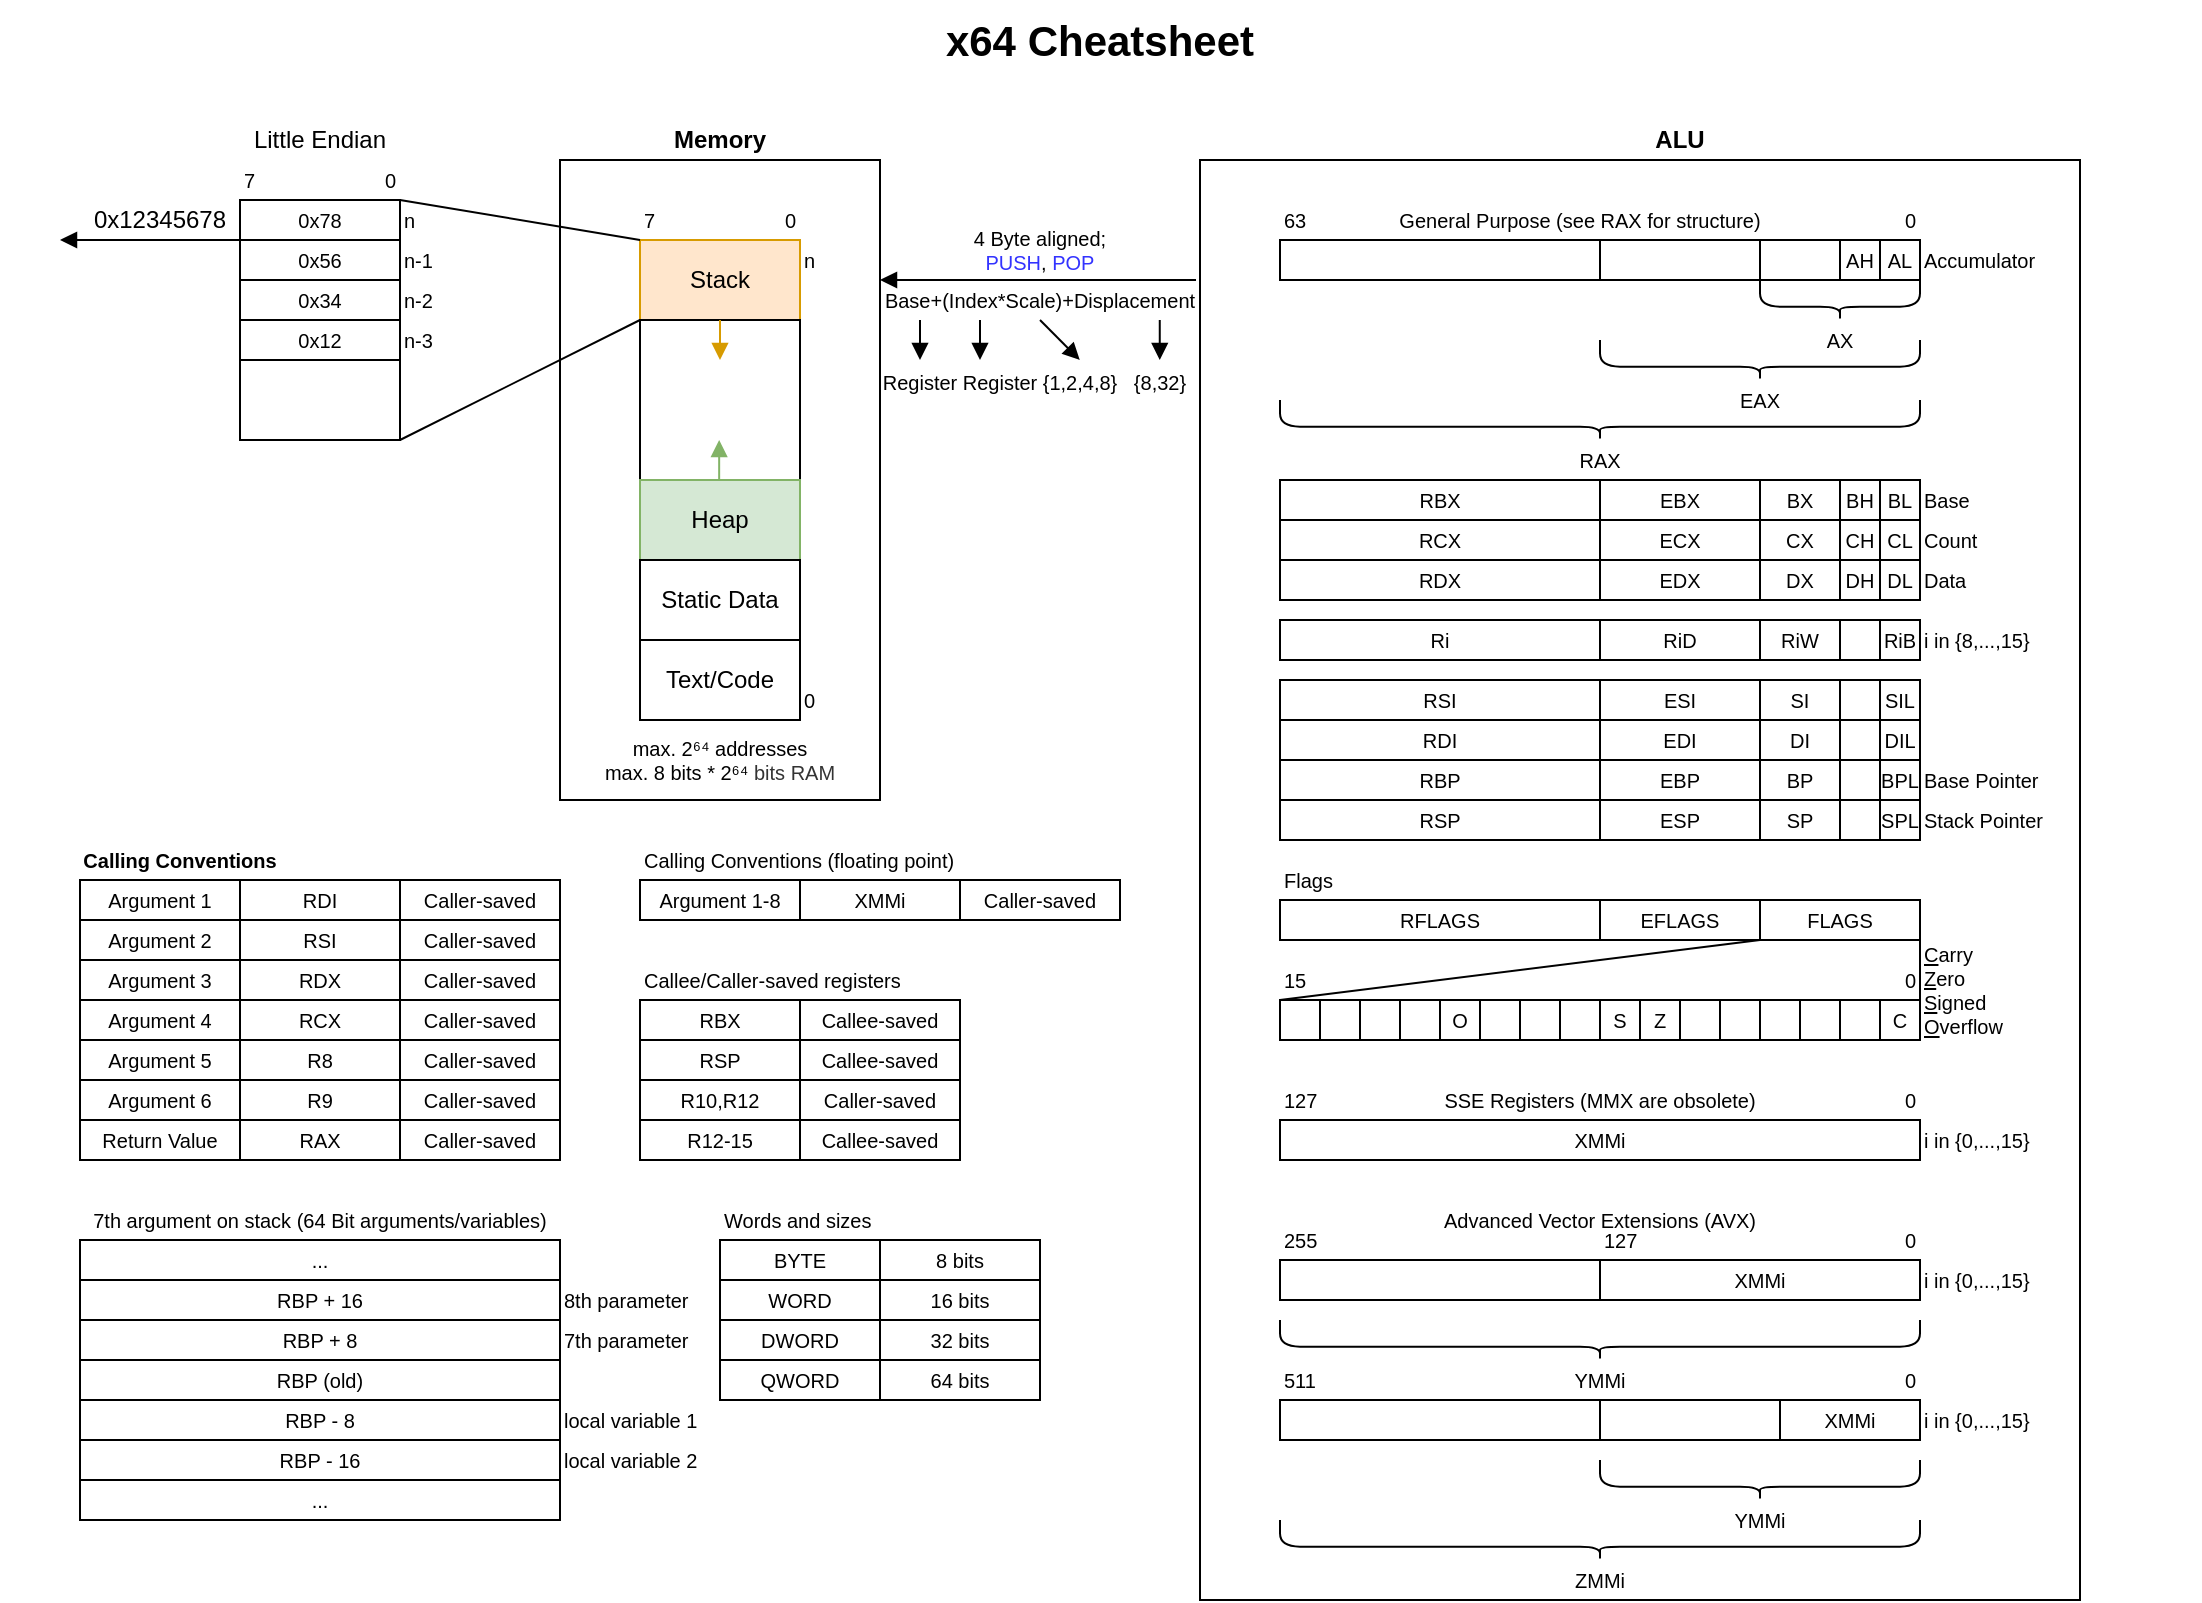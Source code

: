 <mxfile version="13.6.2" type="device"><diagram id="L7l8obHha0XomcwsgLsj" name="Page-1"><mxGraphModel dx="1350" dy="816" grid="1" gridSize="10" guides="1" tooltips="1" connect="1" arrows="1" fold="1" page="1" pageScale="1" pageWidth="1100" pageHeight="850" math="0" shadow="0"><root><mxCell id="0"/><mxCell id="1" parent="0"/><mxCell id="zMJIa8qt8QKHRDl67HnO-2" value="&lt;b&gt;Memory&lt;/b&gt;" style="text;html=1;strokeColor=none;fillColor=none;align=center;verticalAlign=middle;whiteSpace=wrap;rounded=0;" parent="1" vertex="1"><mxGeometry x="280" y="60" width="160" height="20" as="geometry"/></mxCell><mxCell id="zMJIa8qt8QKHRDl67HnO-3" value="" style="rounded=0;whiteSpace=wrap;html=1;" parent="1" vertex="1"><mxGeometry x="280" y="80" width="160" height="320" as="geometry"/></mxCell><mxCell id="zMJIa8qt8QKHRDl67HnO-4" value="Stack" style="rounded=0;whiteSpace=wrap;html=1;fillColor=#ffe6cc;strokeColor=#d79b00;" parent="1" vertex="1"><mxGeometry x="320" y="120" width="80" height="40" as="geometry"/></mxCell><mxCell id="zMJIa8qt8QKHRDl67HnO-6" value="" style="rounded=0;whiteSpace=wrap;html=1;fillColor=none;" parent="1" vertex="1"><mxGeometry x="320" y="160" width="80" height="80" as="geometry"/></mxCell><mxCell id="zMJIa8qt8QKHRDl67HnO-7" value="Heap" style="rounded=0;whiteSpace=wrap;html=1;fillColor=#d5e8d4;strokeColor=#82b366;" parent="1" vertex="1"><mxGeometry x="320" y="240" width="80" height="40" as="geometry"/></mxCell><mxCell id="zMJIa8qt8QKHRDl67HnO-8" value="" style="endArrow=block;html=1;endFill=1;fillColor=#d5e8d4;strokeColor=#82b366;" parent="1" edge="1"><mxGeometry width="50" height="50" relative="1" as="geometry"><mxPoint x="359.58" y="240" as="sourcePoint"/><mxPoint x="359.58" y="220" as="targetPoint"/></mxGeometry></mxCell><mxCell id="zMJIa8qt8QKHRDl67HnO-10" value="" style="endArrow=block;html=1;endFill=1;fillColor=#ffe6cc;strokeColor=#d79b00;" parent="1" edge="1"><mxGeometry width="50" height="50" relative="1" as="geometry"><mxPoint x="360.0" y="160" as="sourcePoint"/><mxPoint x="360.0" y="180" as="targetPoint"/></mxGeometry></mxCell><mxCell id="zMJIa8qt8QKHRDl67HnO-11" value="0" style="text;html=1;strokeColor=none;fillColor=none;align=left;verticalAlign=middle;whiteSpace=wrap;rounded=0;fontSize=10;" parent="1" vertex="1"><mxGeometry x="400" y="340" width="40" height="20" as="geometry"/></mxCell><mxCell id="zMJIa8qt8QKHRDl67HnO-12" value="n" style="text;html=1;strokeColor=none;fillColor=none;align=left;verticalAlign=middle;whiteSpace=wrap;rounded=0;fontSize=10;horizontal=1;" parent="1" vertex="1"><mxGeometry x="400" y="120" width="40" height="20" as="geometry"/></mxCell><mxCell id="zMJIa8qt8QKHRDl67HnO-14" value="0" style="text;html=1;strokeColor=none;fillColor=none;align=right;verticalAlign=middle;whiteSpace=wrap;rounded=0;fontSize=10;" parent="1" vertex="1"><mxGeometry x="360" y="100" width="40" height="20" as="geometry"/></mxCell><mxCell id="zMJIa8qt8QKHRDl67HnO-15" value="7" style="text;html=1;strokeColor=none;fillColor=none;align=left;verticalAlign=middle;whiteSpace=wrap;rounded=0;fontSize=10;" parent="1" vertex="1"><mxGeometry x="320" y="100" width="40" height="20" as="geometry"/></mxCell><mxCell id="zMJIa8qt8QKHRDl67HnO-16" value="Static Data" style="rounded=0;whiteSpace=wrap;html=1;" parent="1" vertex="1"><mxGeometry x="320" y="280" width="80" height="40" as="geometry"/></mxCell><mxCell id="zMJIa8qt8QKHRDl67HnO-17" value="Text/Code" style="rounded=0;whiteSpace=wrap;html=1;" parent="1" vertex="1"><mxGeometry x="320" y="320" width="80" height="40" as="geometry"/></mxCell><mxCell id="zMJIa8qt8QKHRDl67HnO-18" value="&lt;font style=&quot;font-size: 10px&quot;&gt;max. 2⁶⁴ addresses&lt;br&gt;max. 8 bits * 2⁶⁴&amp;nbsp;&lt;font color=&quot;#333333&quot; style=&quot;font-size: 10px&quot;&gt;&lt;span style=&quot;background-color: rgb(255 , 255 , 255)&quot;&gt;bits RAM&lt;/span&gt;&lt;/font&gt;&lt;/font&gt;" style="text;html=1;strokeColor=none;fillColor=none;align=center;verticalAlign=middle;whiteSpace=wrap;rounded=0;fontSize=10;" parent="1" vertex="1"><mxGeometry x="280" y="360" width="160" height="40" as="geometry"/></mxCell><mxCell id="zMJIa8qt8QKHRDl67HnO-19" value="" style="rounded=0;whiteSpace=wrap;html=1;fillColor=none;fontSize=10;align=left;" parent="1" vertex="1"><mxGeometry x="120" y="100" width="80" height="120" as="geometry"/></mxCell><mxCell id="zMJIa8qt8QKHRDl67HnO-22" value="0x78" style="rounded=0;whiteSpace=wrap;html=1;fillColor=none;fontSize=10;align=center;" parent="1" vertex="1"><mxGeometry x="120" y="100" width="80" height="20" as="geometry"/></mxCell><mxCell id="zMJIa8qt8QKHRDl67HnO-29" style="edgeStyle=orthogonalEdgeStyle;rounded=0;orthogonalLoop=1;jettySize=auto;html=1;exitX=0;exitY=0;exitDx=0;exitDy=0;endArrow=block;endFill=1;fontSize=10;" parent="1" source="zMJIa8qt8QKHRDl67HnO-23" edge="1"><mxGeometry relative="1" as="geometry"><mxPoint x="30" y="120" as="targetPoint"/><Array as="points"><mxPoint x="100" y="120"/><mxPoint x="100" y="120"/></Array></mxGeometry></mxCell><mxCell id="zMJIa8qt8QKHRDl67HnO-23" value="0x56" style="rounded=0;whiteSpace=wrap;html=1;fillColor=none;fontSize=10;align=center;" parent="1" vertex="1"><mxGeometry x="120" y="120" width="80" height="20" as="geometry"/></mxCell><mxCell id="zMJIa8qt8QKHRDl67HnO-24" value="0x34" style="rounded=0;whiteSpace=wrap;html=1;fillColor=none;fontSize=10;align=center;" parent="1" vertex="1"><mxGeometry x="120" y="140" width="80" height="20" as="geometry"/></mxCell><mxCell id="zMJIa8qt8QKHRDl67HnO-25" value="0x12" style="rounded=0;whiteSpace=wrap;html=1;fillColor=none;fontSize=10;align=center;" parent="1" vertex="1"><mxGeometry x="120" y="160" width="80" height="20" as="geometry"/></mxCell><mxCell id="zMJIa8qt8QKHRDl67HnO-26" value="7" style="text;html=1;strokeColor=none;fillColor=none;align=left;verticalAlign=middle;whiteSpace=wrap;rounded=0;fontSize=10;" parent="1" vertex="1"><mxGeometry x="120" y="80" width="40" height="20" as="geometry"/></mxCell><mxCell id="zMJIa8qt8QKHRDl67HnO-27" value="0" style="text;html=1;strokeColor=none;fillColor=none;align=right;verticalAlign=middle;whiteSpace=wrap;rounded=0;fontSize=10;" parent="1" vertex="1"><mxGeometry x="160" y="80" width="40" height="20" as="geometry"/></mxCell><mxCell id="zMJIa8qt8QKHRDl67HnO-28" value="Little Endian" style="text;html=1;strokeColor=none;fillColor=none;align=center;verticalAlign=middle;whiteSpace=wrap;rounded=0;" parent="1" vertex="1"><mxGeometry x="120" y="60" width="80" height="20" as="geometry"/></mxCell><mxCell id="zMJIa8qt8QKHRDl67HnO-30" value="0x12345678" style="text;html=1;strokeColor=none;fillColor=none;align=center;verticalAlign=middle;whiteSpace=wrap;rounded=0;" parent="1" vertex="1"><mxGeometry x="40" y="100" width="80" height="20" as="geometry"/></mxCell><mxCell id="zMJIa8qt8QKHRDl67HnO-32" value="" style="endArrow=none;html=1;fontSize=10;exitX=1;exitY=1;exitDx=0;exitDy=0;entryX=0;entryY=0;entryDx=0;entryDy=0;" parent="1" source="zMJIa8qt8QKHRDl67HnO-19" target="zMJIa8qt8QKHRDl67HnO-6" edge="1"><mxGeometry width="50" height="50" relative="1" as="geometry"><mxPoint x="230" y="230" as="sourcePoint"/><mxPoint x="280" y="180" as="targetPoint"/></mxGeometry></mxCell><mxCell id="zMJIa8qt8QKHRDl67HnO-33" value="" style="endArrow=none;html=1;fontSize=10;entryX=0;entryY=0;entryDx=0;entryDy=0;exitX=1;exitY=1;exitDx=0;exitDy=0;" parent="1" source="zMJIa8qt8QKHRDl67HnO-27" target="zMJIa8qt8QKHRDl67HnO-4" edge="1"><mxGeometry width="50" height="50" relative="1" as="geometry"><mxPoint x="230" y="230" as="sourcePoint"/><mxPoint x="280" y="180" as="targetPoint"/></mxGeometry></mxCell><mxCell id="zMJIa8qt8QKHRDl67HnO-34" value="n" style="text;html=1;strokeColor=none;fillColor=none;align=left;verticalAlign=middle;whiteSpace=wrap;rounded=0;fontSize=10;horizontal=1;" parent="1" vertex="1"><mxGeometry x="200" y="100" width="40" height="20" as="geometry"/></mxCell><mxCell id="zMJIa8qt8QKHRDl67HnO-35" value="n-1" style="text;html=1;strokeColor=none;fillColor=none;align=left;verticalAlign=middle;whiteSpace=wrap;rounded=0;fontSize=10;horizontal=1;" parent="1" vertex="1"><mxGeometry x="200" y="120" width="40" height="20" as="geometry"/></mxCell><mxCell id="zMJIa8qt8QKHRDl67HnO-36" value="n-2" style="text;html=1;strokeColor=none;fillColor=none;align=left;verticalAlign=middle;whiteSpace=wrap;rounded=0;fontSize=10;horizontal=1;" parent="1" vertex="1"><mxGeometry x="200" y="140" width="40" height="20" as="geometry"/></mxCell><mxCell id="zMJIa8qt8QKHRDl67HnO-37" value="n-3" style="text;html=1;strokeColor=none;fillColor=none;align=left;verticalAlign=middle;whiteSpace=wrap;rounded=0;fontSize=10;horizontal=1;" parent="1" vertex="1"><mxGeometry x="200" y="160" width="40" height="20" as="geometry"/></mxCell><mxCell id="zMJIa8qt8QKHRDl67HnO-40" value="" style="rounded=0;whiteSpace=wrap;html=1;" parent="1" vertex="1"><mxGeometry x="600" y="80" width="440" height="720" as="geometry"/></mxCell><mxCell id="zMJIa8qt8QKHRDl67HnO-41" value="&lt;b&gt;ALU&lt;/b&gt;" style="text;html=1;strokeColor=none;fillColor=none;align=center;verticalAlign=middle;whiteSpace=wrap;rounded=0;" parent="1" vertex="1"><mxGeometry x="600" y="60" width="480" height="20" as="geometry"/></mxCell><mxCell id="zMJIa8qt8QKHRDl67HnO-42" value="" style="endArrow=block;html=1;fontSize=10;entryX=1;entryY=1;entryDx=0;entryDy=0;endFill=1;" parent="1" target="zMJIa8qt8QKHRDl67HnO-12" edge="1"><mxGeometry width="50" height="50" relative="1" as="geometry"><mxPoint x="598" y="140" as="sourcePoint"/><mxPoint x="550" y="110" as="targetPoint"/></mxGeometry></mxCell><mxCell id="zMJIa8qt8QKHRDl67HnO-43" value="4 Byte aligned;&lt;br&gt;&lt;font color=&quot;#3333ff&quot;&gt;PUSH&lt;/font&gt;, &lt;font color=&quot;#3333ff&quot;&gt;POP&lt;/font&gt;" style="text;html=1;strokeColor=none;fillColor=none;align=center;verticalAlign=middle;whiteSpace=wrap;rounded=0;fontSize=10;" parent="1" vertex="1"><mxGeometry x="450" y="110" width="140" height="30" as="geometry"/></mxCell><mxCell id="zMJIa8qt8QKHRDl67HnO-44" value="Base+(Index*Scale)+Displacement" style="text;html=1;strokeColor=none;fillColor=none;align=center;verticalAlign=middle;whiteSpace=wrap;rounded=0;fontSize=10;" parent="1" vertex="1"><mxGeometry x="440" y="140" width="160" height="20" as="geometry"/></mxCell><mxCell id="zMJIa8qt8QKHRDl67HnO-45" value="" style="endArrow=block;html=1;fontSize=10;endFill=1;" parent="1" target="zMJIa8qt8QKHRDl67HnO-46" edge="1"><mxGeometry width="50" height="50" relative="1" as="geometry"><mxPoint x="460" y="160" as="sourcePoint"/><mxPoint x="460" y="180" as="targetPoint"/></mxGeometry></mxCell><mxCell id="zMJIa8qt8QKHRDl67HnO-46" value="&lt;font style=&quot;font-size: 10px&quot;&gt;Register&lt;/font&gt;" style="text;html=1;strokeColor=none;fillColor=none;align=center;verticalAlign=bottom;whiteSpace=wrap;rounded=0;" parent="1" vertex="1"><mxGeometry x="440" y="180" width="40" height="20" as="geometry"/></mxCell><mxCell id="zMJIa8qt8QKHRDl67HnO-47" value="&lt;font style=&quot;font-size: 10px&quot;&gt;Register&lt;/font&gt;" style="text;html=1;strokeColor=none;fillColor=none;align=center;verticalAlign=bottom;whiteSpace=wrap;rounded=0;" parent="1" vertex="1"><mxGeometry x="480" y="180" width="40" height="20" as="geometry"/></mxCell><mxCell id="zMJIa8qt8QKHRDl67HnO-48" value="&lt;font style=&quot;font-size: 10px&quot;&gt;{1,2,4,8}&lt;/font&gt;" style="text;html=1;strokeColor=none;fillColor=none;align=center;verticalAlign=bottom;whiteSpace=wrap;rounded=0;" parent="1" vertex="1"><mxGeometry x="520" y="180" width="40" height="20" as="geometry"/></mxCell><mxCell id="zMJIa8qt8QKHRDl67HnO-49" value="&lt;font style=&quot;font-size: 10px&quot;&gt;{8,32}&lt;/font&gt;" style="text;html=1;strokeColor=none;fillColor=none;align=center;verticalAlign=bottom;whiteSpace=wrap;rounded=0;" parent="1" vertex="1"><mxGeometry x="560" y="180" width="40" height="20" as="geometry"/></mxCell><mxCell id="zMJIa8qt8QKHRDl67HnO-50" value="" style="endArrow=block;html=1;fontSize=10;endFill=1;" parent="1" edge="1"><mxGeometry width="50" height="50" relative="1" as="geometry"><mxPoint x="490" y="160" as="sourcePoint"/><mxPoint x="490" y="180" as="targetPoint"/></mxGeometry></mxCell><mxCell id="zMJIa8qt8QKHRDl67HnO-51" value="" style="endArrow=block;html=1;fontSize=10;endFill=1;exitX=0.5;exitY=1;exitDx=0;exitDy=0;" parent="1" edge="1" source="zMJIa8qt8QKHRDl67HnO-44"><mxGeometry width="50" height="50" relative="1" as="geometry"><mxPoint x="539.88" y="160" as="sourcePoint"/><mxPoint x="539.88" y="180" as="targetPoint"/></mxGeometry></mxCell><mxCell id="zMJIa8qt8QKHRDl67HnO-52" value="" style="endArrow=block;html=1;fontSize=10;endFill=1;" parent="1" edge="1"><mxGeometry width="50" height="50" relative="1" as="geometry"><mxPoint x="579.88" y="160" as="sourcePoint"/><mxPoint x="579.88" y="180" as="targetPoint"/></mxGeometry></mxCell><mxCell id="zMJIa8qt8QKHRDl67HnO-165" value="" style="group" parent="1" vertex="1" connectable="0"><mxGeometry x="640" y="540" width="390" height="260" as="geometry"/></mxCell><mxCell id="zMJIa8qt8QKHRDl67HnO-130" value="SSE Registers (MMX are obsolete)" style="text;html=1;strokeColor=none;fillColor=none;align=center;verticalAlign=middle;whiteSpace=wrap;rounded=0;fontSize=10;" parent="zMJIa8qt8QKHRDl67HnO-165" vertex="1"><mxGeometry width="320" height="20" as="geometry"/></mxCell><mxCell id="zMJIa8qt8QKHRDl67HnO-139" value="XMMi" style="rounded=0;whiteSpace=wrap;html=1;fillColor=none;fontSize=10;align=center;" parent="zMJIa8qt8QKHRDl67HnO-165" vertex="1"><mxGeometry y="20" width="320" height="20" as="geometry"/></mxCell><mxCell id="zMJIa8qt8QKHRDl67HnO-140" value="i in {0,...,15}" style="text;html=1;strokeColor=none;fillColor=none;align=left;verticalAlign=middle;whiteSpace=wrap;rounded=0;fontSize=10;" parent="zMJIa8qt8QKHRDl67HnO-165" vertex="1"><mxGeometry x="320" y="20" width="70" height="20" as="geometry"/></mxCell><mxCell id="zMJIa8qt8QKHRDl67HnO-141" value="Advanced Vector Extensions (AVX)" style="text;html=1;strokeColor=none;fillColor=none;align=center;verticalAlign=middle;whiteSpace=wrap;rounded=0;fontSize=10;" parent="zMJIa8qt8QKHRDl67HnO-165" vertex="1"><mxGeometry y="60" width="320" height="20" as="geometry"/></mxCell><mxCell id="zMJIa8qt8QKHRDl67HnO-142" value="" style="rounded=0;whiteSpace=wrap;html=1;fillColor=none;fontSize=10;align=center;" parent="zMJIa8qt8QKHRDl67HnO-165" vertex="1"><mxGeometry y="90" width="320" height="20" as="geometry"/></mxCell><mxCell id="zMJIa8qt8QKHRDl67HnO-143" value="0" style="text;html=1;strokeColor=none;fillColor=none;align=right;verticalAlign=middle;whiteSpace=wrap;rounded=0;fontSize=10;" parent="zMJIa8qt8QKHRDl67HnO-165" vertex="1"><mxGeometry x="280" y="70" width="40" height="20" as="geometry"/></mxCell><mxCell id="zMJIa8qt8QKHRDl67HnO-144" value="255" style="text;html=1;strokeColor=none;fillColor=none;align=left;verticalAlign=middle;whiteSpace=wrap;rounded=0;fontSize=10;" parent="zMJIa8qt8QKHRDl67HnO-165" vertex="1"><mxGeometry y="70" width="40" height="20" as="geometry"/></mxCell><mxCell id="zMJIa8qt8QKHRDl67HnO-145" value="" style="rounded=0;whiteSpace=wrap;html=1;fillColor=none;fontSize=10;align=center;" parent="zMJIa8qt8QKHRDl67HnO-165" vertex="1"><mxGeometry y="160" width="320" height="20" as="geometry"/></mxCell><mxCell id="zMJIa8qt8QKHRDl67HnO-146" value="511" style="text;html=1;strokeColor=none;fillColor=none;align=left;verticalAlign=middle;whiteSpace=wrap;rounded=0;fontSize=10;" parent="zMJIa8qt8QKHRDl67HnO-165" vertex="1"><mxGeometry y="140" width="40" height="20" as="geometry"/></mxCell><mxCell id="zMJIa8qt8QKHRDl67HnO-147" value="0" style="text;html=1;strokeColor=none;fillColor=none;align=right;verticalAlign=middle;whiteSpace=wrap;rounded=0;fontSize=10;" parent="zMJIa8qt8QKHRDl67HnO-165" vertex="1"><mxGeometry x="280" y="140" width="40" height="20" as="geometry"/></mxCell><mxCell id="zMJIa8qt8QKHRDl67HnO-148" value="i in {0,...,15}" style="text;html=1;strokeColor=none;fillColor=none;align=left;verticalAlign=middle;whiteSpace=wrap;rounded=0;fontSize=10;" parent="zMJIa8qt8QKHRDl67HnO-165" vertex="1"><mxGeometry x="320" y="90" width="70" height="20" as="geometry"/></mxCell><mxCell id="zMJIa8qt8QKHRDl67HnO-149" value="i in {0,...,15}" style="text;html=1;strokeColor=none;fillColor=none;align=left;verticalAlign=middle;whiteSpace=wrap;rounded=0;fontSize=10;" parent="zMJIa8qt8QKHRDl67HnO-165" vertex="1"><mxGeometry x="320" y="160" width="70" height="20" as="geometry"/></mxCell><mxCell id="zMJIa8qt8QKHRDl67HnO-151" value="XMMi" style="rounded=0;whiteSpace=wrap;html=1;fillColor=none;fontSize=10;align=center;" parent="zMJIa8qt8QKHRDl67HnO-165" vertex="1"><mxGeometry x="160" y="90" width="160" height="20" as="geometry"/></mxCell><mxCell id="zMJIa8qt8QKHRDl67HnO-152" value="127" style="text;html=1;strokeColor=none;fillColor=none;align=left;verticalAlign=middle;whiteSpace=wrap;rounded=0;fontSize=10;" parent="zMJIa8qt8QKHRDl67HnO-165" vertex="1"><mxGeometry x="160" y="70" width="40" height="20" as="geometry"/></mxCell><mxCell id="zMJIa8qt8QKHRDl67HnO-153" value="" style="shape=curlyBracket;whiteSpace=wrap;html=1;rounded=1;fillColor=none;fontSize=10;align=center;size=0.333;rotation=-90;" parent="zMJIa8qt8QKHRDl67HnO-165" vertex="1"><mxGeometry x="150" y="-30" width="20" height="320" as="geometry"/></mxCell><mxCell id="zMJIa8qt8QKHRDl67HnO-154" value="YMMi" style="text;html=1;strokeColor=none;fillColor=none;align=center;verticalAlign=middle;whiteSpace=wrap;rounded=0;fontSize=10;" parent="zMJIa8qt8QKHRDl67HnO-165" vertex="1"><mxGeometry x="140" y="140" width="40" height="20" as="geometry"/></mxCell><mxCell id="zMJIa8qt8QKHRDl67HnO-155" value="" style="rounded=0;whiteSpace=wrap;html=1;fillColor=none;fontSize=10;align=center;" parent="zMJIa8qt8QKHRDl67HnO-165" vertex="1"><mxGeometry x="160" y="160" width="160" height="20" as="geometry"/></mxCell><mxCell id="zMJIa8qt8QKHRDl67HnO-156" value="XMMi" style="rounded=0;whiteSpace=wrap;html=1;fillColor=none;fontSize=10;align=center;" parent="zMJIa8qt8QKHRDl67HnO-165" vertex="1"><mxGeometry x="250" y="160" width="70" height="20" as="geometry"/></mxCell><mxCell id="zMJIa8qt8QKHRDl67HnO-157" value="" style="shape=curlyBracket;whiteSpace=wrap;html=1;rounded=1;fillColor=none;fontSize=10;align=center;size=0.333;rotation=-90;" parent="zMJIa8qt8QKHRDl67HnO-165" vertex="1"><mxGeometry x="230" y="120" width="20" height="160" as="geometry"/></mxCell><mxCell id="zMJIa8qt8QKHRDl67HnO-158" value="YMMi" style="text;html=1;strokeColor=none;fillColor=none;align=center;verticalAlign=middle;whiteSpace=wrap;rounded=0;fontSize=10;" parent="zMJIa8qt8QKHRDl67HnO-165" vertex="1"><mxGeometry x="220" y="210" width="40" height="20" as="geometry"/></mxCell><mxCell id="zMJIa8qt8QKHRDl67HnO-159" value="" style="shape=curlyBracket;whiteSpace=wrap;html=1;rounded=1;fillColor=none;fontSize=10;align=center;size=0.333;rotation=-90;" parent="zMJIa8qt8QKHRDl67HnO-165" vertex="1"><mxGeometry x="150" y="70" width="20" height="320" as="geometry"/></mxCell><mxCell id="zMJIa8qt8QKHRDl67HnO-160" value="ZMMi" style="text;html=1;strokeColor=none;fillColor=none;align=center;verticalAlign=middle;whiteSpace=wrap;rounded=0;fontSize=10;" parent="zMJIa8qt8QKHRDl67HnO-165" vertex="1"><mxGeometry x="140" y="240" width="40" height="20" as="geometry"/></mxCell><mxCell id="zMJIa8qt8QKHRDl67HnO-163" value="0" style="text;html=1;strokeColor=none;fillColor=none;align=right;verticalAlign=middle;whiteSpace=wrap;rounded=0;fontSize=10;" parent="zMJIa8qt8QKHRDl67HnO-165" vertex="1"><mxGeometry x="280" width="40" height="20" as="geometry"/></mxCell><mxCell id="zMJIa8qt8QKHRDl67HnO-164" value="127" style="text;html=1;strokeColor=none;fillColor=none;align=left;verticalAlign=middle;whiteSpace=wrap;rounded=0;fontSize=10;" parent="zMJIa8qt8QKHRDl67HnO-165" vertex="1"><mxGeometry width="40" height="20" as="geometry"/></mxCell><mxCell id="zMJIa8qt8QKHRDl67HnO-166" value="" style="group" parent="1" vertex="1" connectable="0"><mxGeometry x="630" y="100" width="400" height="320" as="geometry"/></mxCell><mxCell id="zMJIa8qt8QKHRDl67HnO-64" value="" style="shape=curlyBracket;whiteSpace=wrap;html=1;rounded=1;fillColor=none;fontSize=10;align=center;size=0.333;rotation=-90;" parent="zMJIa8qt8QKHRDl67HnO-166" vertex="1"><mxGeometry x="280" y="10" width="20" height="80" as="geometry"/></mxCell><mxCell id="zMJIa8qt8QKHRDl67HnO-65" value="AX" style="text;html=1;strokeColor=none;fillColor=none;align=center;verticalAlign=middle;whiteSpace=wrap;rounded=0;fontSize=10;" parent="zMJIa8qt8QKHRDl67HnO-166" vertex="1"><mxGeometry x="270" y="60" width="40" height="20" as="geometry"/></mxCell><mxCell id="zMJIa8qt8QKHRDl67HnO-66" value="" style="shape=curlyBracket;whiteSpace=wrap;html=1;rounded=1;fillColor=none;fontSize=10;align=center;size=0.333;rotation=-90;" parent="zMJIa8qt8QKHRDl67HnO-166" vertex="1"><mxGeometry x="240" width="20" height="160" as="geometry"/></mxCell><mxCell id="zMJIa8qt8QKHRDl67HnO-68" value="EAX" style="text;html=1;strokeColor=none;fillColor=none;align=center;verticalAlign=middle;whiteSpace=wrap;rounded=0;fontSize=10;" parent="zMJIa8qt8QKHRDl67HnO-166" vertex="1"><mxGeometry x="230" y="90" width="40" height="20" as="geometry"/></mxCell><mxCell id="zMJIa8qt8QKHRDl67HnO-69" value="" style="shape=curlyBracket;whiteSpace=wrap;html=1;rounded=1;fillColor=none;fontSize=10;align=center;size=0.333;rotation=-90;" parent="zMJIa8qt8QKHRDl67HnO-166" vertex="1"><mxGeometry x="160" y="-50" width="20" height="320" as="geometry"/></mxCell><mxCell id="zMJIa8qt8QKHRDl67HnO-70" value="RAX" style="text;html=1;strokeColor=none;fillColor=none;align=center;verticalAlign=middle;whiteSpace=wrap;rounded=0;fontSize=10;" parent="zMJIa8qt8QKHRDl67HnO-166" vertex="1"><mxGeometry x="150" y="120" width="40" height="20" as="geometry"/></mxCell><mxCell id="zMJIa8qt8QKHRDl67HnO-71" value="" style="group" parent="zMJIa8qt8QKHRDl67HnO-166" vertex="1" connectable="0"><mxGeometry x="10" y="20" width="320" height="20" as="geometry"/></mxCell><mxCell id="zMJIa8qt8QKHRDl67HnO-56" value="" style="rounded=0;whiteSpace=wrap;html=1;fillColor=none;fontSize=10;align=center;" parent="zMJIa8qt8QKHRDl67HnO-71" vertex="1"><mxGeometry width="160" height="20" as="geometry"/></mxCell><mxCell id="zMJIa8qt8QKHRDl67HnO-57" value="" style="rounded=0;whiteSpace=wrap;html=1;fillColor=none;fontSize=10;align=center;" parent="zMJIa8qt8QKHRDl67HnO-71" vertex="1"><mxGeometry x="160" width="80" height="20" as="geometry"/></mxCell><mxCell id="zMJIa8qt8QKHRDl67HnO-58" value="" style="rounded=0;whiteSpace=wrap;html=1;fillColor=none;fontSize=10;align=center;" parent="zMJIa8qt8QKHRDl67HnO-71" vertex="1"><mxGeometry x="240" width="40" height="20" as="geometry"/></mxCell><mxCell id="zMJIa8qt8QKHRDl67HnO-62" value="AH" style="rounded=0;whiteSpace=wrap;html=1;fillColor=none;fontSize=10;align=center;" parent="zMJIa8qt8QKHRDl67HnO-71" vertex="1"><mxGeometry x="280" width="20" height="20" as="geometry"/></mxCell><mxCell id="zMJIa8qt8QKHRDl67HnO-63" value="AL" style="rounded=0;whiteSpace=wrap;html=1;fillColor=none;fontSize=10;align=center;" parent="zMJIa8qt8QKHRDl67HnO-71" vertex="1"><mxGeometry x="300" width="20" height="20" as="geometry"/></mxCell><mxCell id="zMJIa8qt8QKHRDl67HnO-72" value="" style="group" parent="zMJIa8qt8QKHRDl67HnO-166" vertex="1" connectable="0"><mxGeometry x="10" y="140" width="320" height="20" as="geometry"/></mxCell><mxCell id="zMJIa8qt8QKHRDl67HnO-73" value="RBX" style="rounded=0;whiteSpace=wrap;html=1;fillColor=none;fontSize=10;align=center;" parent="zMJIa8qt8QKHRDl67HnO-72" vertex="1"><mxGeometry width="160" height="20" as="geometry"/></mxCell><mxCell id="zMJIa8qt8QKHRDl67HnO-74" value="EBX" style="rounded=0;whiteSpace=wrap;html=1;fillColor=none;fontSize=10;align=center;" parent="zMJIa8qt8QKHRDl67HnO-72" vertex="1"><mxGeometry x="160" width="80" height="20" as="geometry"/></mxCell><mxCell id="zMJIa8qt8QKHRDl67HnO-75" value="BX" style="rounded=0;whiteSpace=wrap;html=1;fillColor=none;fontSize=10;align=center;" parent="zMJIa8qt8QKHRDl67HnO-72" vertex="1"><mxGeometry x="240" width="40" height="20" as="geometry"/></mxCell><mxCell id="zMJIa8qt8QKHRDl67HnO-76" value="BH" style="rounded=0;whiteSpace=wrap;html=1;fillColor=none;fontSize=10;align=center;" parent="zMJIa8qt8QKHRDl67HnO-72" vertex="1"><mxGeometry x="280" width="20" height="20" as="geometry"/></mxCell><mxCell id="zMJIa8qt8QKHRDl67HnO-77" value="BL" style="rounded=0;whiteSpace=wrap;html=1;fillColor=none;fontSize=10;align=center;" parent="zMJIa8qt8QKHRDl67HnO-72" vertex="1"><mxGeometry x="300" width="20" height="20" as="geometry"/></mxCell><mxCell id="zMJIa8qt8QKHRDl67HnO-78" value="" style="group" parent="zMJIa8qt8QKHRDl67HnO-166" vertex="1" connectable="0"><mxGeometry x="10" y="160" width="320" height="20" as="geometry"/></mxCell><mxCell id="zMJIa8qt8QKHRDl67HnO-79" value="RCX" style="rounded=0;whiteSpace=wrap;html=1;fillColor=none;fontSize=10;align=center;" parent="zMJIa8qt8QKHRDl67HnO-78" vertex="1"><mxGeometry width="160" height="20" as="geometry"/></mxCell><mxCell id="zMJIa8qt8QKHRDl67HnO-80" value="ECX" style="rounded=0;whiteSpace=wrap;html=1;fillColor=none;fontSize=10;align=center;" parent="zMJIa8qt8QKHRDl67HnO-78" vertex="1"><mxGeometry x="160" width="80" height="20" as="geometry"/></mxCell><mxCell id="zMJIa8qt8QKHRDl67HnO-81" value="CX" style="rounded=0;whiteSpace=wrap;html=1;fillColor=none;fontSize=10;align=center;" parent="zMJIa8qt8QKHRDl67HnO-78" vertex="1"><mxGeometry x="240" width="40" height="20" as="geometry"/></mxCell><mxCell id="zMJIa8qt8QKHRDl67HnO-82" value="CH" style="rounded=0;whiteSpace=wrap;html=1;fillColor=none;fontSize=10;align=center;" parent="zMJIa8qt8QKHRDl67HnO-78" vertex="1"><mxGeometry x="280" width="20" height="20" as="geometry"/></mxCell><mxCell id="zMJIa8qt8QKHRDl67HnO-83" value="CL" style="rounded=0;whiteSpace=wrap;html=1;fillColor=none;fontSize=10;align=center;" parent="zMJIa8qt8QKHRDl67HnO-78" vertex="1"><mxGeometry x="300" width="20" height="20" as="geometry"/></mxCell><mxCell id="zMJIa8qt8QKHRDl67HnO-84" value="" style="group" parent="zMJIa8qt8QKHRDl67HnO-166" vertex="1" connectable="0"><mxGeometry x="10" y="180" width="320" height="20" as="geometry"/></mxCell><mxCell id="zMJIa8qt8QKHRDl67HnO-85" value="RDX" style="rounded=0;whiteSpace=wrap;html=1;fillColor=none;fontSize=10;align=center;" parent="zMJIa8qt8QKHRDl67HnO-84" vertex="1"><mxGeometry width="160" height="20" as="geometry"/></mxCell><mxCell id="zMJIa8qt8QKHRDl67HnO-86" value="EDX" style="rounded=0;whiteSpace=wrap;html=1;fillColor=none;fontSize=10;align=center;" parent="zMJIa8qt8QKHRDl67HnO-84" vertex="1"><mxGeometry x="160" width="80" height="20" as="geometry"/></mxCell><mxCell id="zMJIa8qt8QKHRDl67HnO-87" value="DX" style="rounded=0;whiteSpace=wrap;html=1;fillColor=none;fontSize=10;align=center;" parent="zMJIa8qt8QKHRDl67HnO-84" vertex="1"><mxGeometry x="240" width="40" height="20" as="geometry"/></mxCell><mxCell id="zMJIa8qt8QKHRDl67HnO-88" value="DH" style="rounded=0;whiteSpace=wrap;html=1;fillColor=none;fontSize=10;align=center;" parent="zMJIa8qt8QKHRDl67HnO-84" vertex="1"><mxGeometry x="280" width="20" height="20" as="geometry"/></mxCell><mxCell id="zMJIa8qt8QKHRDl67HnO-89" value="DL" style="rounded=0;whiteSpace=wrap;html=1;fillColor=none;fontSize=10;align=center;" parent="zMJIa8qt8QKHRDl67HnO-84" vertex="1"><mxGeometry x="300" width="20" height="20" as="geometry"/></mxCell><mxCell id="zMJIa8qt8QKHRDl67HnO-90" value="" style="group" parent="zMJIa8qt8QKHRDl67HnO-166" vertex="1" connectable="0"><mxGeometry x="10" y="210" width="320" height="20" as="geometry"/></mxCell><mxCell id="zMJIa8qt8QKHRDl67HnO-91" value="Ri" style="rounded=0;whiteSpace=wrap;html=1;fillColor=none;fontSize=10;align=center;" parent="zMJIa8qt8QKHRDl67HnO-90" vertex="1"><mxGeometry width="160" height="20" as="geometry"/></mxCell><mxCell id="zMJIa8qt8QKHRDl67HnO-92" value="RiD" style="rounded=0;whiteSpace=wrap;html=1;fillColor=none;fontSize=10;align=center;" parent="zMJIa8qt8QKHRDl67HnO-90" vertex="1"><mxGeometry x="160" width="80" height="20" as="geometry"/></mxCell><mxCell id="zMJIa8qt8QKHRDl67HnO-93" value="RiW" style="rounded=0;whiteSpace=wrap;html=1;fillColor=none;fontSize=10;align=center;" parent="zMJIa8qt8QKHRDl67HnO-90" vertex="1"><mxGeometry x="240" width="40" height="20" as="geometry"/></mxCell><mxCell id="zMJIa8qt8QKHRDl67HnO-94" value="" style="rounded=0;whiteSpace=wrap;html=1;fillColor=none;fontSize=10;align=center;" parent="zMJIa8qt8QKHRDl67HnO-90" vertex="1"><mxGeometry x="280" width="20" height="20" as="geometry"/></mxCell><mxCell id="zMJIa8qt8QKHRDl67HnO-95" value="RiB" style="rounded=0;whiteSpace=wrap;html=1;fillColor=none;fontSize=10;align=center;" parent="zMJIa8qt8QKHRDl67HnO-90" vertex="1"><mxGeometry x="300" width="20" height="20" as="geometry"/></mxCell><mxCell id="zMJIa8qt8QKHRDl67HnO-96" value="i in {8,...,15}" style="text;html=1;strokeColor=none;fillColor=none;align=left;verticalAlign=middle;whiteSpace=wrap;rounded=0;fontSize=10;" parent="zMJIa8qt8QKHRDl67HnO-166" vertex="1"><mxGeometry x="330" y="210" width="70" height="20" as="geometry"/></mxCell><mxCell id="zMJIa8qt8QKHRDl67HnO-99" value="" style="group" parent="zMJIa8qt8QKHRDl67HnO-166" vertex="1" connectable="0"><mxGeometry x="10" y="240" width="320" height="20" as="geometry"/></mxCell><mxCell id="zMJIa8qt8QKHRDl67HnO-100" value="RSI" style="rounded=0;whiteSpace=wrap;html=1;fillColor=none;fontSize=10;align=center;" parent="zMJIa8qt8QKHRDl67HnO-99" vertex="1"><mxGeometry width="160" height="20" as="geometry"/></mxCell><mxCell id="zMJIa8qt8QKHRDl67HnO-101" value="ESI" style="rounded=0;whiteSpace=wrap;html=1;fillColor=none;fontSize=10;align=center;" parent="zMJIa8qt8QKHRDl67HnO-99" vertex="1"><mxGeometry x="160" width="80" height="20" as="geometry"/></mxCell><mxCell id="zMJIa8qt8QKHRDl67HnO-102" value="SI" style="rounded=0;whiteSpace=wrap;html=1;fillColor=none;fontSize=10;align=center;" parent="zMJIa8qt8QKHRDl67HnO-99" vertex="1"><mxGeometry x="240" width="40" height="20" as="geometry"/></mxCell><mxCell id="zMJIa8qt8QKHRDl67HnO-103" value="" style="rounded=0;whiteSpace=wrap;html=1;fillColor=none;fontSize=10;align=center;" parent="zMJIa8qt8QKHRDl67HnO-99" vertex="1"><mxGeometry x="280" width="20" height="20" as="geometry"/></mxCell><mxCell id="zMJIa8qt8QKHRDl67HnO-104" value="SIL" style="rounded=0;whiteSpace=wrap;html=1;fillColor=none;fontSize=10;align=center;" parent="zMJIa8qt8QKHRDl67HnO-99" vertex="1"><mxGeometry x="300" width="20" height="20" as="geometry"/></mxCell><mxCell id="zMJIa8qt8QKHRDl67HnO-105" value="" style="group" parent="zMJIa8qt8QKHRDl67HnO-166" vertex="1" connectable="0"><mxGeometry x="10" y="260" width="320" height="20" as="geometry"/></mxCell><mxCell id="zMJIa8qt8QKHRDl67HnO-106" value="RDI" style="rounded=0;whiteSpace=wrap;html=1;fillColor=none;fontSize=10;align=center;" parent="zMJIa8qt8QKHRDl67HnO-105" vertex="1"><mxGeometry width="160" height="20" as="geometry"/></mxCell><mxCell id="zMJIa8qt8QKHRDl67HnO-107" value="EDI" style="rounded=0;whiteSpace=wrap;html=1;fillColor=none;fontSize=10;align=center;" parent="zMJIa8qt8QKHRDl67HnO-105" vertex="1"><mxGeometry x="160" width="80" height="20" as="geometry"/></mxCell><mxCell id="zMJIa8qt8QKHRDl67HnO-108" value="DI" style="rounded=0;whiteSpace=wrap;html=1;fillColor=none;fontSize=10;align=center;" parent="zMJIa8qt8QKHRDl67HnO-105" vertex="1"><mxGeometry x="240" width="40" height="20" as="geometry"/></mxCell><mxCell id="zMJIa8qt8QKHRDl67HnO-109" value="" style="rounded=0;whiteSpace=wrap;html=1;fillColor=none;fontSize=10;align=center;" parent="zMJIa8qt8QKHRDl67HnO-105" vertex="1"><mxGeometry x="280" width="20" height="20" as="geometry"/></mxCell><mxCell id="zMJIa8qt8QKHRDl67HnO-110" value="DIL" style="rounded=0;whiteSpace=wrap;html=1;fillColor=none;fontSize=10;align=center;" parent="zMJIa8qt8QKHRDl67HnO-105" vertex="1"><mxGeometry x="300" width="20" height="20" as="geometry"/></mxCell><mxCell id="zMJIa8qt8QKHRDl67HnO-111" value="" style="group" parent="zMJIa8qt8QKHRDl67HnO-166" vertex="1" connectable="0"><mxGeometry x="10" y="280" width="320" height="20" as="geometry"/></mxCell><mxCell id="zMJIa8qt8QKHRDl67HnO-112" value="RBP" style="rounded=0;whiteSpace=wrap;html=1;fillColor=none;fontSize=10;align=center;" parent="zMJIa8qt8QKHRDl67HnO-111" vertex="1"><mxGeometry width="160" height="20" as="geometry"/></mxCell><mxCell id="zMJIa8qt8QKHRDl67HnO-113" value="EBP" style="rounded=0;whiteSpace=wrap;html=1;fillColor=none;fontSize=10;align=center;" parent="zMJIa8qt8QKHRDl67HnO-111" vertex="1"><mxGeometry x="160" width="80" height="20" as="geometry"/></mxCell><mxCell id="zMJIa8qt8QKHRDl67HnO-114" value="BP" style="rounded=0;whiteSpace=wrap;html=1;fillColor=none;fontSize=10;align=center;" parent="zMJIa8qt8QKHRDl67HnO-111" vertex="1"><mxGeometry x="240" width="40" height="20" as="geometry"/></mxCell><mxCell id="zMJIa8qt8QKHRDl67HnO-115" value="" style="rounded=0;whiteSpace=wrap;html=1;fillColor=none;fontSize=10;align=center;" parent="zMJIa8qt8QKHRDl67HnO-111" vertex="1"><mxGeometry x="280" width="20" height="20" as="geometry"/></mxCell><mxCell id="zMJIa8qt8QKHRDl67HnO-116" value="BPL" style="rounded=0;whiteSpace=wrap;html=1;fillColor=none;fontSize=10;align=center;" parent="zMJIa8qt8QKHRDl67HnO-111" vertex="1"><mxGeometry x="300" width="20" height="20" as="geometry"/></mxCell><mxCell id="zMJIa8qt8QKHRDl67HnO-117" value="" style="group" parent="zMJIa8qt8QKHRDl67HnO-166" vertex="1" connectable="0"><mxGeometry x="10" y="300" width="320" height="20" as="geometry"/></mxCell><mxCell id="zMJIa8qt8QKHRDl67HnO-118" value="RSP" style="rounded=0;whiteSpace=wrap;html=1;fillColor=none;fontSize=10;align=center;" parent="zMJIa8qt8QKHRDl67HnO-117" vertex="1"><mxGeometry width="160" height="20" as="geometry"/></mxCell><mxCell id="zMJIa8qt8QKHRDl67HnO-119" value="ESP" style="rounded=0;whiteSpace=wrap;html=1;fillColor=none;fontSize=10;align=center;" parent="zMJIa8qt8QKHRDl67HnO-117" vertex="1"><mxGeometry x="160" width="80" height="20" as="geometry"/></mxCell><mxCell id="zMJIa8qt8QKHRDl67HnO-120" value="SP" style="rounded=0;whiteSpace=wrap;html=1;fillColor=none;fontSize=10;align=center;" parent="zMJIa8qt8QKHRDl67HnO-117" vertex="1"><mxGeometry x="240" width="40" height="20" as="geometry"/></mxCell><mxCell id="zMJIa8qt8QKHRDl67HnO-121" value="" style="rounded=0;whiteSpace=wrap;html=1;fillColor=none;fontSize=10;align=center;" parent="zMJIa8qt8QKHRDl67HnO-117" vertex="1"><mxGeometry x="280" width="20" height="20" as="geometry"/></mxCell><mxCell id="zMJIa8qt8QKHRDl67HnO-122" value="SPL" style="rounded=0;whiteSpace=wrap;html=1;fillColor=none;fontSize=10;align=center;" parent="zMJIa8qt8QKHRDl67HnO-117" vertex="1"><mxGeometry x="300" width="20" height="20" as="geometry"/></mxCell><mxCell id="zMJIa8qt8QKHRDl67HnO-123" value="General Purpose (see RAX for structure)" style="text;html=1;strokeColor=none;fillColor=none;align=center;verticalAlign=middle;whiteSpace=wrap;rounded=0;fontSize=10;" parent="zMJIa8qt8QKHRDl67HnO-166" vertex="1"><mxGeometry width="320" height="20" as="geometry"/></mxCell><mxCell id="zMJIa8qt8QKHRDl67HnO-124" value="Accumulator" style="text;html=1;strokeColor=none;fillColor=none;align=left;verticalAlign=middle;whiteSpace=wrap;rounded=0;fontSize=10;" parent="zMJIa8qt8QKHRDl67HnO-166" vertex="1"><mxGeometry x="330" y="20" width="70" height="20" as="geometry"/></mxCell><mxCell id="zMJIa8qt8QKHRDl67HnO-125" value="Data" style="text;html=1;strokeColor=none;fillColor=none;align=left;verticalAlign=middle;whiteSpace=wrap;rounded=0;fontSize=10;" parent="zMJIa8qt8QKHRDl67HnO-166" vertex="1"><mxGeometry x="330" y="180" width="70" height="20" as="geometry"/></mxCell><mxCell id="zMJIa8qt8QKHRDl67HnO-126" value="Count" style="text;html=1;strokeColor=none;fillColor=none;align=left;verticalAlign=middle;whiteSpace=wrap;rounded=0;fontSize=10;" parent="zMJIa8qt8QKHRDl67HnO-166" vertex="1"><mxGeometry x="330" y="160" width="70" height="20" as="geometry"/></mxCell><mxCell id="zMJIa8qt8QKHRDl67HnO-127" value="Base" style="text;html=1;strokeColor=none;fillColor=none;align=left;verticalAlign=middle;whiteSpace=wrap;rounded=0;fontSize=10;" parent="zMJIa8qt8QKHRDl67HnO-166" vertex="1"><mxGeometry x="330" y="140" width="70" height="20" as="geometry"/></mxCell><mxCell id="zMJIa8qt8QKHRDl67HnO-128" value="Stack Pointer" style="text;html=1;strokeColor=none;fillColor=none;align=left;verticalAlign=middle;whiteSpace=wrap;rounded=0;fontSize=10;" parent="zMJIa8qt8QKHRDl67HnO-166" vertex="1"><mxGeometry x="330" y="300" width="70" height="20" as="geometry"/></mxCell><mxCell id="zMJIa8qt8QKHRDl67HnO-129" value="Base Pointer" style="text;html=1;strokeColor=none;fillColor=none;align=left;verticalAlign=middle;whiteSpace=wrap;rounded=0;fontSize=10;" parent="zMJIa8qt8QKHRDl67HnO-166" vertex="1"><mxGeometry x="330" y="280" width="70" height="20" as="geometry"/></mxCell><mxCell id="zMJIa8qt8QKHRDl67HnO-161" value="0" style="text;html=1;strokeColor=none;fillColor=none;align=right;verticalAlign=middle;whiteSpace=wrap;rounded=0;fontSize=10;" parent="zMJIa8qt8QKHRDl67HnO-166" vertex="1"><mxGeometry x="290" width="40" height="20" as="geometry"/></mxCell><mxCell id="zMJIa8qt8QKHRDl67HnO-162" value="63" style="text;html=1;strokeColor=none;fillColor=none;align=left;verticalAlign=middle;whiteSpace=wrap;rounded=0;fontSize=10;" parent="zMJIa8qt8QKHRDl67HnO-166" vertex="1"><mxGeometry x="10" width="40" height="20" as="geometry"/></mxCell><mxCell id="zMJIa8qt8QKHRDl67HnO-167" value="Flags" style="text;html=1;strokeColor=none;fillColor=none;align=left;verticalAlign=middle;whiteSpace=wrap;rounded=0;fontSize=10;" parent="1" vertex="1"><mxGeometry x="640" y="430" width="40" height="20" as="geometry"/></mxCell><mxCell id="zMJIa8qt8QKHRDl67HnO-168" value="" style="group" parent="1" vertex="1" connectable="0"><mxGeometry x="640" y="450" width="320" height="20" as="geometry"/></mxCell><mxCell id="zMJIa8qt8QKHRDl67HnO-169" value="RFLAGS" style="rounded=0;whiteSpace=wrap;html=1;fillColor=none;fontSize=10;align=center;" parent="zMJIa8qt8QKHRDl67HnO-168" vertex="1"><mxGeometry width="160" height="20" as="geometry"/></mxCell><mxCell id="zMJIa8qt8QKHRDl67HnO-170" value="EFLAGS" style="rounded=0;whiteSpace=wrap;html=1;fillColor=none;fontSize=10;align=center;" parent="zMJIa8qt8QKHRDl67HnO-168" vertex="1"><mxGeometry x="160" width="80" height="20" as="geometry"/></mxCell><mxCell id="zMJIa8qt8QKHRDl67HnO-171" value="FLAGS" style="rounded=0;whiteSpace=wrap;html=1;fillColor=none;fontSize=10;align=center;" parent="zMJIa8qt8QKHRDl67HnO-168" vertex="1"><mxGeometry x="240" width="80" height="20" as="geometry"/></mxCell><mxCell id="zMJIa8qt8QKHRDl67HnO-192" value="" style="group" parent="1" vertex="1" connectable="0"><mxGeometry x="640" y="500" width="320" height="20" as="geometry"/></mxCell><mxCell id="zMJIa8qt8QKHRDl67HnO-175" value="C" style="rounded=0;whiteSpace=wrap;html=1;fillColor=none;fontSize=10;align=center;" parent="zMJIa8qt8QKHRDl67HnO-192" vertex="1"><mxGeometry x="300" width="20" height="20" as="geometry"/></mxCell><mxCell id="zMJIa8qt8QKHRDl67HnO-176" value="" style="rounded=0;whiteSpace=wrap;html=1;fillColor=none;fontSize=10;align=left;" parent="zMJIa8qt8QKHRDl67HnO-192" vertex="1"><mxGeometry x="280" width="20" height="20" as="geometry"/></mxCell><mxCell id="zMJIa8qt8QKHRDl67HnO-177" value="" style="rounded=0;whiteSpace=wrap;html=1;fillColor=none;fontSize=10;align=left;" parent="zMJIa8qt8QKHRDl67HnO-192" vertex="1"><mxGeometry x="260" width="20" height="20" as="geometry"/></mxCell><mxCell id="zMJIa8qt8QKHRDl67HnO-178" value="" style="rounded=0;whiteSpace=wrap;html=1;fillColor=none;fontSize=10;align=left;" parent="zMJIa8qt8QKHRDl67HnO-192" vertex="1"><mxGeometry x="240" width="20" height="20" as="geometry"/></mxCell><mxCell id="zMJIa8qt8QKHRDl67HnO-179" value="" style="rounded=0;whiteSpace=wrap;html=1;fillColor=none;fontSize=10;align=left;" parent="zMJIa8qt8QKHRDl67HnO-192" vertex="1"><mxGeometry x="220" width="20" height="20" as="geometry"/></mxCell><mxCell id="zMJIa8qt8QKHRDl67HnO-180" value="" style="rounded=0;whiteSpace=wrap;html=1;fillColor=none;fontSize=10;align=left;" parent="zMJIa8qt8QKHRDl67HnO-192" vertex="1"><mxGeometry x="200" width="20" height="20" as="geometry"/></mxCell><mxCell id="zMJIa8qt8QKHRDl67HnO-181" value="Z" style="rounded=0;whiteSpace=wrap;html=1;fillColor=none;fontSize=10;align=center;" parent="zMJIa8qt8QKHRDl67HnO-192" vertex="1"><mxGeometry x="180" width="20" height="20" as="geometry"/></mxCell><mxCell id="zMJIa8qt8QKHRDl67HnO-182" value="S" style="rounded=0;whiteSpace=wrap;html=1;fillColor=none;fontSize=10;align=center;" parent="zMJIa8qt8QKHRDl67HnO-192" vertex="1"><mxGeometry x="160" width="20" height="20" as="geometry"/></mxCell><mxCell id="zMJIa8qt8QKHRDl67HnO-183" value="" style="rounded=0;whiteSpace=wrap;html=1;fillColor=none;fontSize=10;align=left;" parent="zMJIa8qt8QKHRDl67HnO-192" vertex="1"><mxGeometry x="140" width="20" height="20" as="geometry"/></mxCell><mxCell id="zMJIa8qt8QKHRDl67HnO-184" value="" style="rounded=0;whiteSpace=wrap;html=1;fillColor=none;fontSize=10;align=left;" parent="zMJIa8qt8QKHRDl67HnO-192" vertex="1"><mxGeometry x="120" width="20" height="20" as="geometry"/></mxCell><mxCell id="zMJIa8qt8QKHRDl67HnO-185" value="" style="rounded=0;whiteSpace=wrap;html=1;fillColor=none;fontSize=10;align=left;" parent="zMJIa8qt8QKHRDl67HnO-192" vertex="1"><mxGeometry x="100" width="20" height="20" as="geometry"/></mxCell><mxCell id="zMJIa8qt8QKHRDl67HnO-186" value="O" style="rounded=0;whiteSpace=wrap;html=1;fillColor=none;fontSize=10;align=center;" parent="zMJIa8qt8QKHRDl67HnO-192" vertex="1"><mxGeometry x="80" width="20" height="20" as="geometry"/></mxCell><mxCell id="zMJIa8qt8QKHRDl67HnO-187" value="" style="rounded=0;whiteSpace=wrap;html=1;fillColor=none;fontSize=10;align=left;" parent="zMJIa8qt8QKHRDl67HnO-192" vertex="1"><mxGeometry x="60" width="20" height="20" as="geometry"/></mxCell><mxCell id="zMJIa8qt8QKHRDl67HnO-188" value="" style="rounded=0;whiteSpace=wrap;html=1;fillColor=none;fontSize=10;align=left;" parent="zMJIa8qt8QKHRDl67HnO-192" vertex="1"><mxGeometry x="40" width="20" height="20" as="geometry"/></mxCell><mxCell id="zMJIa8qt8QKHRDl67HnO-189" value="" style="rounded=0;whiteSpace=wrap;html=1;fillColor=none;fontSize=10;align=left;" parent="zMJIa8qt8QKHRDl67HnO-192" vertex="1"><mxGeometry x="20" width="20" height="20" as="geometry"/></mxCell><mxCell id="zMJIa8qt8QKHRDl67HnO-190" value="" style="rounded=0;whiteSpace=wrap;html=1;fillColor=none;fontSize=10;align=left;" parent="zMJIa8qt8QKHRDl67HnO-192" vertex="1"><mxGeometry width="20" height="20" as="geometry"/></mxCell><mxCell id="zMJIa8qt8QKHRDl67HnO-193" value="" style="endArrow=none;html=1;fontSize=10;exitX=0;exitY=0;exitDx=0;exitDy=0;entryX=1;entryY=1;entryDx=0;entryDy=0;" parent="1" source="zMJIa8qt8QKHRDl67HnO-190" target="zMJIa8qt8QKHRDl67HnO-170" edge="1"><mxGeometry width="50" height="50" relative="1" as="geometry"><mxPoint x="650" y="610" as="sourcePoint"/><mxPoint x="700" y="560" as="targetPoint"/></mxGeometry></mxCell><mxCell id="zMJIa8qt8QKHRDl67HnO-195" value="" style="endArrow=none;html=1;fontSize=10;entryX=1;entryY=1;entryDx=0;entryDy=0;exitX=1;exitY=0;exitDx=0;exitDy=0;" parent="1" source="zMJIa8qt8QKHRDl67HnO-175" target="zMJIa8qt8QKHRDl67HnO-171" edge="1"><mxGeometry width="50" height="50" relative="1" as="geometry"><mxPoint x="650" y="350" as="sourcePoint"/><mxPoint x="700" y="300" as="targetPoint"/></mxGeometry></mxCell><mxCell id="zMJIa8qt8QKHRDl67HnO-221" value="0" style="text;html=1;strokeColor=none;fillColor=none;align=right;verticalAlign=middle;whiteSpace=wrap;rounded=0;fontSize=10;" parent="1" vertex="1"><mxGeometry x="920" y="480" width="40" height="20" as="geometry"/></mxCell><mxCell id="zMJIa8qt8QKHRDl67HnO-222" value="15" style="text;html=1;strokeColor=none;fillColor=none;align=left;verticalAlign=middle;whiteSpace=wrap;rounded=0;fontSize=10;" parent="1" vertex="1"><mxGeometry x="640" y="480" width="40" height="20" as="geometry"/></mxCell><mxCell id="zMJIa8qt8QKHRDl67HnO-223" value="&lt;div&gt;&lt;u&gt;C&lt;/u&gt;arry&lt;/div&gt;&lt;div&gt;&lt;u&gt;Z&lt;/u&gt;ero&lt;/div&gt;&lt;div&gt;&lt;u&gt;S&lt;/u&gt;igned&lt;/div&gt;&lt;div&gt;&lt;u&gt;O&lt;/u&gt;verflow&lt;/div&gt;" style="text;html=1;strokeColor=none;fillColor=none;align=left;verticalAlign=middle;whiteSpace=wrap;rounded=0;fontSize=10;" parent="1" vertex="1"><mxGeometry x="960" y="470" width="50" height="50" as="geometry"/></mxCell><mxCell id="zMJIa8qt8QKHRDl67HnO-224" value="&lt;b&gt;Calling Conventions&lt;/b&gt;" style="text;html=1;strokeColor=none;fillColor=none;align=center;verticalAlign=middle;whiteSpace=wrap;rounded=0;fontSize=10;" parent="1" vertex="1"><mxGeometry x="40" y="420" width="100" height="20" as="geometry"/></mxCell><mxCell id="zMJIa8qt8QKHRDl67HnO-238" value="Argument 1" style="rounded=0;whiteSpace=wrap;html=1;fillColor=none;fontSize=10;align=center;" parent="1" vertex="1"><mxGeometry x="40" y="440" width="80" height="20" as="geometry"/></mxCell><mxCell id="zMJIa8qt8QKHRDl67HnO-252" value="RDI" style="rounded=0;whiteSpace=wrap;html=1;fillColor=none;fontSize=10;align=center;" parent="1" vertex="1"><mxGeometry x="120" y="440" width="80" height="20" as="geometry"/></mxCell><mxCell id="zMJIa8qt8QKHRDl67HnO-253" value="Argument 2" style="rounded=0;whiteSpace=wrap;html=1;fillColor=none;fontSize=10;align=center;" parent="1" vertex="1"><mxGeometry x="40" y="460" width="80" height="20" as="geometry"/></mxCell><mxCell id="zMJIa8qt8QKHRDl67HnO-254" value="RSI" style="rounded=0;whiteSpace=wrap;html=1;fillColor=none;fontSize=10;align=center;" parent="1" vertex="1"><mxGeometry x="120" y="460" width="80" height="20" as="geometry"/></mxCell><mxCell id="zMJIa8qt8QKHRDl67HnO-255" value="Argument 3" style="rounded=0;whiteSpace=wrap;html=1;fillColor=none;fontSize=10;align=center;" parent="1" vertex="1"><mxGeometry x="40" y="480" width="80" height="20" as="geometry"/></mxCell><mxCell id="zMJIa8qt8QKHRDl67HnO-256" value="RDX" style="rounded=0;whiteSpace=wrap;html=1;fillColor=none;fontSize=10;align=center;" parent="1" vertex="1"><mxGeometry x="120" y="480" width="80" height="20" as="geometry"/></mxCell><mxCell id="zMJIa8qt8QKHRDl67HnO-257" value="Argument 4" style="rounded=0;whiteSpace=wrap;html=1;fillColor=none;fontSize=10;align=center;" parent="1" vertex="1"><mxGeometry x="40" y="500" width="80" height="20" as="geometry"/></mxCell><mxCell id="zMJIa8qt8QKHRDl67HnO-258" value="RCX" style="rounded=0;whiteSpace=wrap;html=1;fillColor=none;fontSize=10;align=center;" parent="1" vertex="1"><mxGeometry x="120" y="500" width="80" height="20" as="geometry"/></mxCell><mxCell id="zMJIa8qt8QKHRDl67HnO-259" value="Argument 5" style="rounded=0;whiteSpace=wrap;html=1;fillColor=none;fontSize=10;align=center;" parent="1" vertex="1"><mxGeometry x="40" y="520" width="80" height="20" as="geometry"/></mxCell><mxCell id="zMJIa8qt8QKHRDl67HnO-260" value="R8" style="rounded=0;whiteSpace=wrap;html=1;fillColor=none;fontSize=10;align=center;" parent="1" vertex="1"><mxGeometry x="120" y="520" width="80" height="20" as="geometry"/></mxCell><mxCell id="zMJIa8qt8QKHRDl67HnO-261" value="Argument 6" style="rounded=0;whiteSpace=wrap;html=1;fillColor=none;fontSize=10;align=center;" parent="1" vertex="1"><mxGeometry x="40" y="540" width="80" height="20" as="geometry"/></mxCell><mxCell id="zMJIa8qt8QKHRDl67HnO-262" value="R9" style="rounded=0;whiteSpace=wrap;html=1;fillColor=none;fontSize=10;align=center;" parent="1" vertex="1"><mxGeometry x="120" y="540" width="80" height="20" as="geometry"/></mxCell><mxCell id="zMJIa8qt8QKHRDl67HnO-263" value="Caller-saved" style="rounded=0;whiteSpace=wrap;html=1;fillColor=none;fontSize=10;align=center;" parent="1" vertex="1"><mxGeometry x="200" y="440" width="80" height="20" as="geometry"/></mxCell><mxCell id="zMJIa8qt8QKHRDl67HnO-269" value="Caller-saved" style="rounded=0;whiteSpace=wrap;html=1;fillColor=none;fontSize=10;align=center;" parent="1" vertex="1"><mxGeometry x="200" y="460" width="80" height="20" as="geometry"/></mxCell><mxCell id="zMJIa8qt8QKHRDl67HnO-270" value="Caller-saved" style="rounded=0;whiteSpace=wrap;html=1;fillColor=none;fontSize=10;align=center;" parent="1" vertex="1"><mxGeometry x="200" y="480" width="80" height="20" as="geometry"/></mxCell><mxCell id="zMJIa8qt8QKHRDl67HnO-271" value="Caller-saved" style="rounded=0;whiteSpace=wrap;html=1;fillColor=none;fontSize=10;align=center;" parent="1" vertex="1"><mxGeometry x="200" y="500" width="80" height="20" as="geometry"/></mxCell><mxCell id="zMJIa8qt8QKHRDl67HnO-272" value="Caller-saved" style="rounded=0;whiteSpace=wrap;html=1;fillColor=none;fontSize=10;align=center;" parent="1" vertex="1"><mxGeometry x="200" y="520" width="80" height="20" as="geometry"/></mxCell><mxCell id="zMJIa8qt8QKHRDl67HnO-273" value="Caller-saved" style="rounded=0;whiteSpace=wrap;html=1;fillColor=none;fontSize=10;align=center;" parent="1" vertex="1"><mxGeometry x="200" y="540" width="80" height="20" as="geometry"/></mxCell><mxCell id="zMJIa8qt8QKHRDl67HnO-277" value="7th argument on stack (64 Bit arguments/variables)" style="text;html=1;strokeColor=none;fillColor=none;align=center;verticalAlign=middle;whiteSpace=wrap;rounded=0;fontSize=10;" parent="1" vertex="1"><mxGeometry x="40" y="600" width="240" height="20" as="geometry"/></mxCell><mxCell id="zMJIa8qt8QKHRDl67HnO-278" value="RBP (old)" style="rounded=0;whiteSpace=wrap;html=1;fillColor=none;fontSize=10;align=center;" parent="1" vertex="1"><mxGeometry x="40" y="680" width="240" height="20" as="geometry"/></mxCell><mxCell id="zMJIa8qt8QKHRDl67HnO-279" value="RBP + 8" style="rounded=0;whiteSpace=wrap;html=1;fillColor=none;fontSize=10;align=center;" parent="1" vertex="1"><mxGeometry x="40" y="660" width="240" height="20" as="geometry"/></mxCell><mxCell id="zMJIa8qt8QKHRDl67HnO-280" value="RBP + 16" style="rounded=0;whiteSpace=wrap;html=1;fillColor=none;fontSize=10;align=center;" parent="1" vertex="1"><mxGeometry x="40" y="640" width="240" height="20" as="geometry"/></mxCell><mxCell id="zMJIa8qt8QKHRDl67HnO-281" value="..." style="rounded=0;whiteSpace=wrap;html=1;fillColor=none;fontSize=10;align=center;" parent="1" vertex="1"><mxGeometry x="40" y="620" width="240" height="20" as="geometry"/></mxCell><mxCell id="zMJIa8qt8QKHRDl67HnO-282" value="7th parameter" style="text;html=1;strokeColor=none;fillColor=none;align=left;verticalAlign=middle;whiteSpace=wrap;rounded=0;fontSize=10;" parent="1" vertex="1"><mxGeometry x="280" y="660" width="90" height="20" as="geometry"/></mxCell><mxCell id="zMJIa8qt8QKHRDl67HnO-283" value="8th parameter" style="text;html=1;strokeColor=none;fillColor=none;align=left;verticalAlign=middle;whiteSpace=wrap;rounded=0;fontSize=10;" parent="1" vertex="1"><mxGeometry x="280" y="640" width="90" height="20" as="geometry"/></mxCell><mxCell id="zMJIa8qt8QKHRDl67HnO-285" value="RBP - 8" style="rounded=0;whiteSpace=wrap;html=1;fillColor=none;fontSize=10;align=center;" parent="1" vertex="1"><mxGeometry x="40" y="700" width="240" height="20" as="geometry"/></mxCell><mxCell id="zMJIa8qt8QKHRDl67HnO-286" value="local variable 1" style="text;html=1;strokeColor=none;fillColor=none;align=left;verticalAlign=middle;whiteSpace=wrap;rounded=0;fontSize=10;" parent="1" vertex="1"><mxGeometry x="280" y="700" width="90" height="20" as="geometry"/></mxCell><mxCell id="zMJIa8qt8QKHRDl67HnO-287" value="RBP - 16" style="rounded=0;whiteSpace=wrap;html=1;fillColor=none;fontSize=10;align=center;" parent="1" vertex="1"><mxGeometry x="40" y="720" width="240" height="20" as="geometry"/></mxCell><mxCell id="zMJIa8qt8QKHRDl67HnO-288" value="local variable 2" style="text;html=1;strokeColor=none;fillColor=none;align=left;verticalAlign=middle;whiteSpace=wrap;rounded=0;fontSize=10;" parent="1" vertex="1"><mxGeometry x="280" y="720" width="90" height="20" as="geometry"/></mxCell><mxCell id="zMJIa8qt8QKHRDl67HnO-289" value="..." style="rounded=0;whiteSpace=wrap;html=1;fillColor=none;fontSize=10;align=center;" parent="1" vertex="1"><mxGeometry x="40" y="740" width="240" height="20" as="geometry"/></mxCell><mxCell id="zMJIa8qt8QKHRDl67HnO-290" value="Calling Conventions (floating point)" style="text;html=1;strokeColor=none;fillColor=none;align=left;verticalAlign=middle;whiteSpace=wrap;rounded=0;fontSize=10;" parent="1" vertex="1"><mxGeometry x="320" y="420" width="170" height="20" as="geometry"/></mxCell><mxCell id="zMJIa8qt8QKHRDl67HnO-291" value="Argument 1-8" style="rounded=0;whiteSpace=wrap;html=1;fillColor=none;fontSize=10;align=center;" parent="1" vertex="1"><mxGeometry x="320" y="440" width="80" height="20" as="geometry"/></mxCell><mxCell id="zMJIa8qt8QKHRDl67HnO-292" value="XMMi" style="rounded=0;whiteSpace=wrap;html=1;fillColor=none;fontSize=10;align=center;" parent="1" vertex="1"><mxGeometry x="400" y="440" width="80" height="20" as="geometry"/></mxCell><mxCell id="zMJIa8qt8QKHRDl67HnO-293" value="Caller-saved" style="rounded=0;whiteSpace=wrap;html=1;fillColor=none;fontSize=10;align=center;" parent="1" vertex="1"><mxGeometry x="480" y="440" width="80" height="20" as="geometry"/></mxCell><mxCell id="zMJIa8qt8QKHRDl67HnO-295" value="RBX" style="rounded=0;whiteSpace=wrap;html=1;fillColor=none;fontSize=10;align=center;" parent="1" vertex="1"><mxGeometry x="320" y="500" width="80" height="20" as="geometry"/></mxCell><mxCell id="zMJIa8qt8QKHRDl67HnO-297" value="RSP" style="rounded=0;whiteSpace=wrap;html=1;fillColor=none;fontSize=10;align=center;" parent="1" vertex="1"><mxGeometry x="320" y="520" width="80" height="20" as="geometry"/></mxCell><mxCell id="zMJIa8qt8QKHRDl67HnO-299" value="R12-15" style="rounded=0;whiteSpace=wrap;html=1;fillColor=none;fontSize=10;align=center;" parent="1" vertex="1"><mxGeometry x="320" y="560" width="80" height="20" as="geometry"/></mxCell><mxCell id="zMJIa8qt8QKHRDl67HnO-300" value="Callee-saved" style="rounded=0;whiteSpace=wrap;html=1;fillColor=none;fontSize=10;align=center;" parent="1" vertex="1"><mxGeometry x="400" y="500" width="80" height="20" as="geometry"/></mxCell><mxCell id="zMJIa8qt8QKHRDl67HnO-301" value="Callee-saved" style="rounded=0;whiteSpace=wrap;html=1;fillColor=none;fontSize=10;align=center;" parent="1" vertex="1"><mxGeometry x="400" y="520" width="80" height="20" as="geometry"/></mxCell><mxCell id="zMJIa8qt8QKHRDl67HnO-302" value="Callee-saved" style="rounded=0;whiteSpace=wrap;html=1;fillColor=none;fontSize=10;align=center;" parent="1" vertex="1"><mxGeometry x="400" y="560" width="80" height="20" as="geometry"/></mxCell><mxCell id="zMJIa8qt8QKHRDl67HnO-303" value="Callee/Caller-saved registers" style="text;html=1;strokeColor=none;fillColor=none;align=left;verticalAlign=middle;whiteSpace=wrap;rounded=0;fontSize=10;" parent="1" vertex="1"><mxGeometry x="320" y="480" width="170" height="20" as="geometry"/></mxCell><mxCell id="zMJIa8qt8QKHRDl67HnO-304" value="R10,R12" style="rounded=0;whiteSpace=wrap;html=1;fillColor=none;fontSize=10;align=center;" parent="1" vertex="1"><mxGeometry x="320" y="540" width="80" height="20" as="geometry"/></mxCell><mxCell id="zMJIa8qt8QKHRDl67HnO-305" value="Caller-saved" style="rounded=0;whiteSpace=wrap;html=1;fillColor=none;fontSize=10;align=center;" parent="1" vertex="1"><mxGeometry x="400" y="540" width="80" height="20" as="geometry"/></mxCell><mxCell id="zMJIa8qt8QKHRDl67HnO-306" value="Return Value" style="rounded=0;whiteSpace=wrap;html=1;fillColor=none;fontSize=10;align=center;" parent="1" vertex="1"><mxGeometry x="40" y="560" width="80" height="20" as="geometry"/></mxCell><mxCell id="zMJIa8qt8QKHRDl67HnO-307" value="RAX" style="rounded=0;whiteSpace=wrap;html=1;fillColor=none;fontSize=10;align=center;" parent="1" vertex="1"><mxGeometry x="120" y="560" width="80" height="20" as="geometry"/></mxCell><mxCell id="zMJIa8qt8QKHRDl67HnO-308" value="Caller-saved" style="rounded=0;whiteSpace=wrap;html=1;fillColor=none;fontSize=10;align=center;" parent="1" vertex="1"><mxGeometry x="200" y="560" width="80" height="20" as="geometry"/></mxCell><mxCell id="zMJIa8qt8QKHRDl67HnO-309" value="&lt;b&gt;&lt;font style=&quot;font-size: 21px&quot;&gt;x64 Cheatsheet&lt;/font&gt;&lt;/b&gt;" style="text;html=1;strokeColor=none;fillColor=none;align=center;verticalAlign=middle;whiteSpace=wrap;rounded=0;" parent="1" vertex="1"><mxGeometry width="1100" height="40" as="geometry"/></mxCell><mxCell id="_e6SmGhzrxUoUozal4wn-1" value="WORD" style="rounded=0;whiteSpace=wrap;html=1;fillColor=none;fontSize=10;align=center;" vertex="1" parent="1"><mxGeometry x="360" y="640" width="80" height="20" as="geometry"/></mxCell><mxCell id="_e6SmGhzrxUoUozal4wn-4" value="BYTE" style="rounded=0;whiteSpace=wrap;html=1;fillColor=none;fontSize=10;align=center;" vertex="1" parent="1"><mxGeometry x="360" y="620" width="80" height="20" as="geometry"/></mxCell><mxCell id="_e6SmGhzrxUoUozal4wn-5" value="16 bits" style="rounded=0;whiteSpace=wrap;html=1;fillColor=none;fontSize=10;align=center;" vertex="1" parent="1"><mxGeometry x="440" y="640" width="80" height="20" as="geometry"/></mxCell><mxCell id="_e6SmGhzrxUoUozal4wn-6" value="8 bits" style="rounded=0;whiteSpace=wrap;html=1;fillColor=none;fontSize=10;align=center;" vertex="1" parent="1"><mxGeometry x="440" y="620" width="80" height="20" as="geometry"/></mxCell><mxCell id="_e6SmGhzrxUoUozal4wn-7" value="DWORD" style="rounded=0;whiteSpace=wrap;html=1;fillColor=none;fontSize=10;align=center;" vertex="1" parent="1"><mxGeometry x="360" y="660" width="80" height="20" as="geometry"/></mxCell><mxCell id="_e6SmGhzrxUoUozal4wn-8" value="32 bits" style="rounded=0;whiteSpace=wrap;html=1;fillColor=none;fontSize=10;align=center;" vertex="1" parent="1"><mxGeometry x="440" y="660" width="80" height="20" as="geometry"/></mxCell><mxCell id="_e6SmGhzrxUoUozal4wn-9" value="QWORD" style="rounded=0;whiteSpace=wrap;html=1;fillColor=none;fontSize=10;align=center;" vertex="1" parent="1"><mxGeometry x="360" y="680" width="80" height="20" as="geometry"/></mxCell><mxCell id="_e6SmGhzrxUoUozal4wn-10" value="64 bits" style="rounded=0;whiteSpace=wrap;html=1;fillColor=none;fontSize=10;align=center;" vertex="1" parent="1"><mxGeometry x="440" y="680" width="80" height="20" as="geometry"/></mxCell><mxCell id="_e6SmGhzrxUoUozal4wn-11" value="Words and sizes" style="text;html=1;strokeColor=none;fillColor=none;align=left;verticalAlign=middle;whiteSpace=wrap;rounded=0;fontSize=10;" vertex="1" parent="1"><mxGeometry x="360" y="600" width="160" height="20" as="geometry"/></mxCell></root></mxGraphModel></diagram></mxfile>